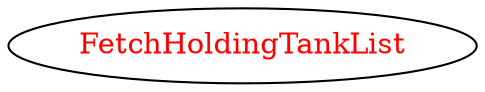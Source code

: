 digraph dependencyGraph {
 concentrate=true;
 ranksep="2.0";
 rankdir="LR"; 
 splines="ortho";
"FetchHoldingTankList" [fontcolor="red"];
}